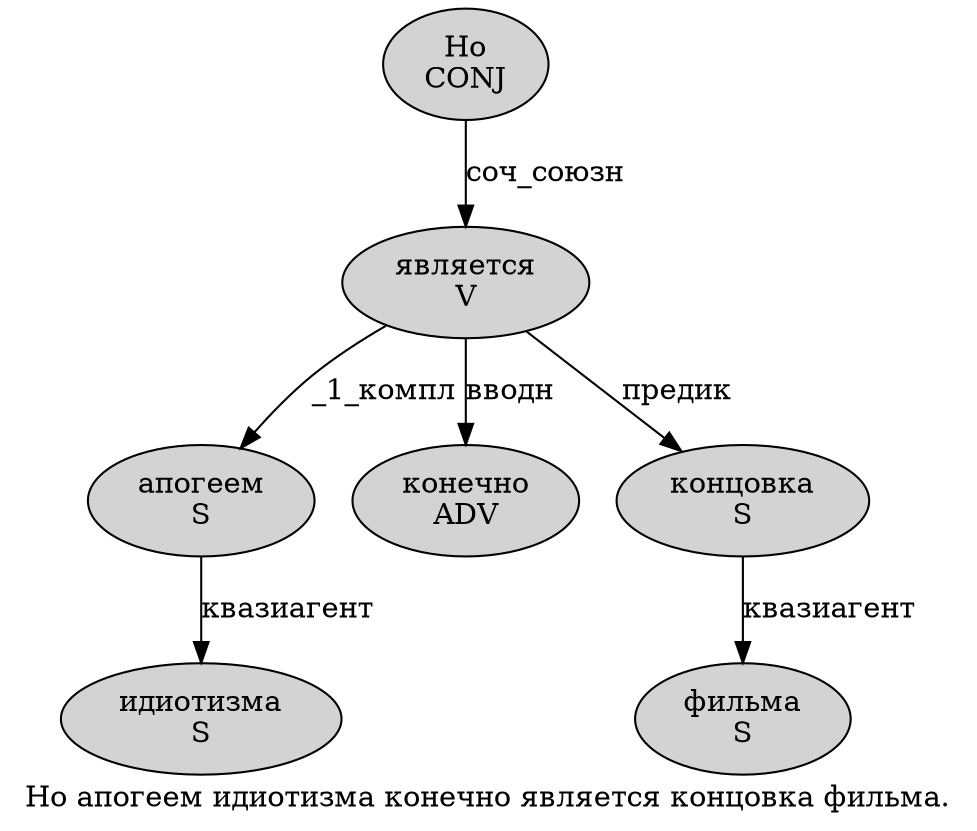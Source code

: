 digraph SENTENCE_4850 {
	graph [label="Но апогеем идиотизма конечно является концовка фильма."]
	node [style=filled]
		0 [label="Но
CONJ" color="" fillcolor=lightgray penwidth=1 shape=ellipse]
		1 [label="апогеем
S" color="" fillcolor=lightgray penwidth=1 shape=ellipse]
		2 [label="идиотизма
S" color="" fillcolor=lightgray penwidth=1 shape=ellipse]
		3 [label="конечно
ADV" color="" fillcolor=lightgray penwidth=1 shape=ellipse]
		4 [label="является
V" color="" fillcolor=lightgray penwidth=1 shape=ellipse]
		5 [label="концовка
S" color="" fillcolor=lightgray penwidth=1 shape=ellipse]
		6 [label="фильма
S" color="" fillcolor=lightgray penwidth=1 shape=ellipse]
			1 -> 2 [label="квазиагент"]
			0 -> 4 [label="соч_союзн"]
			4 -> 1 [label="_1_компл"]
			4 -> 3 [label="вводн"]
			4 -> 5 [label="предик"]
			5 -> 6 [label="квазиагент"]
}